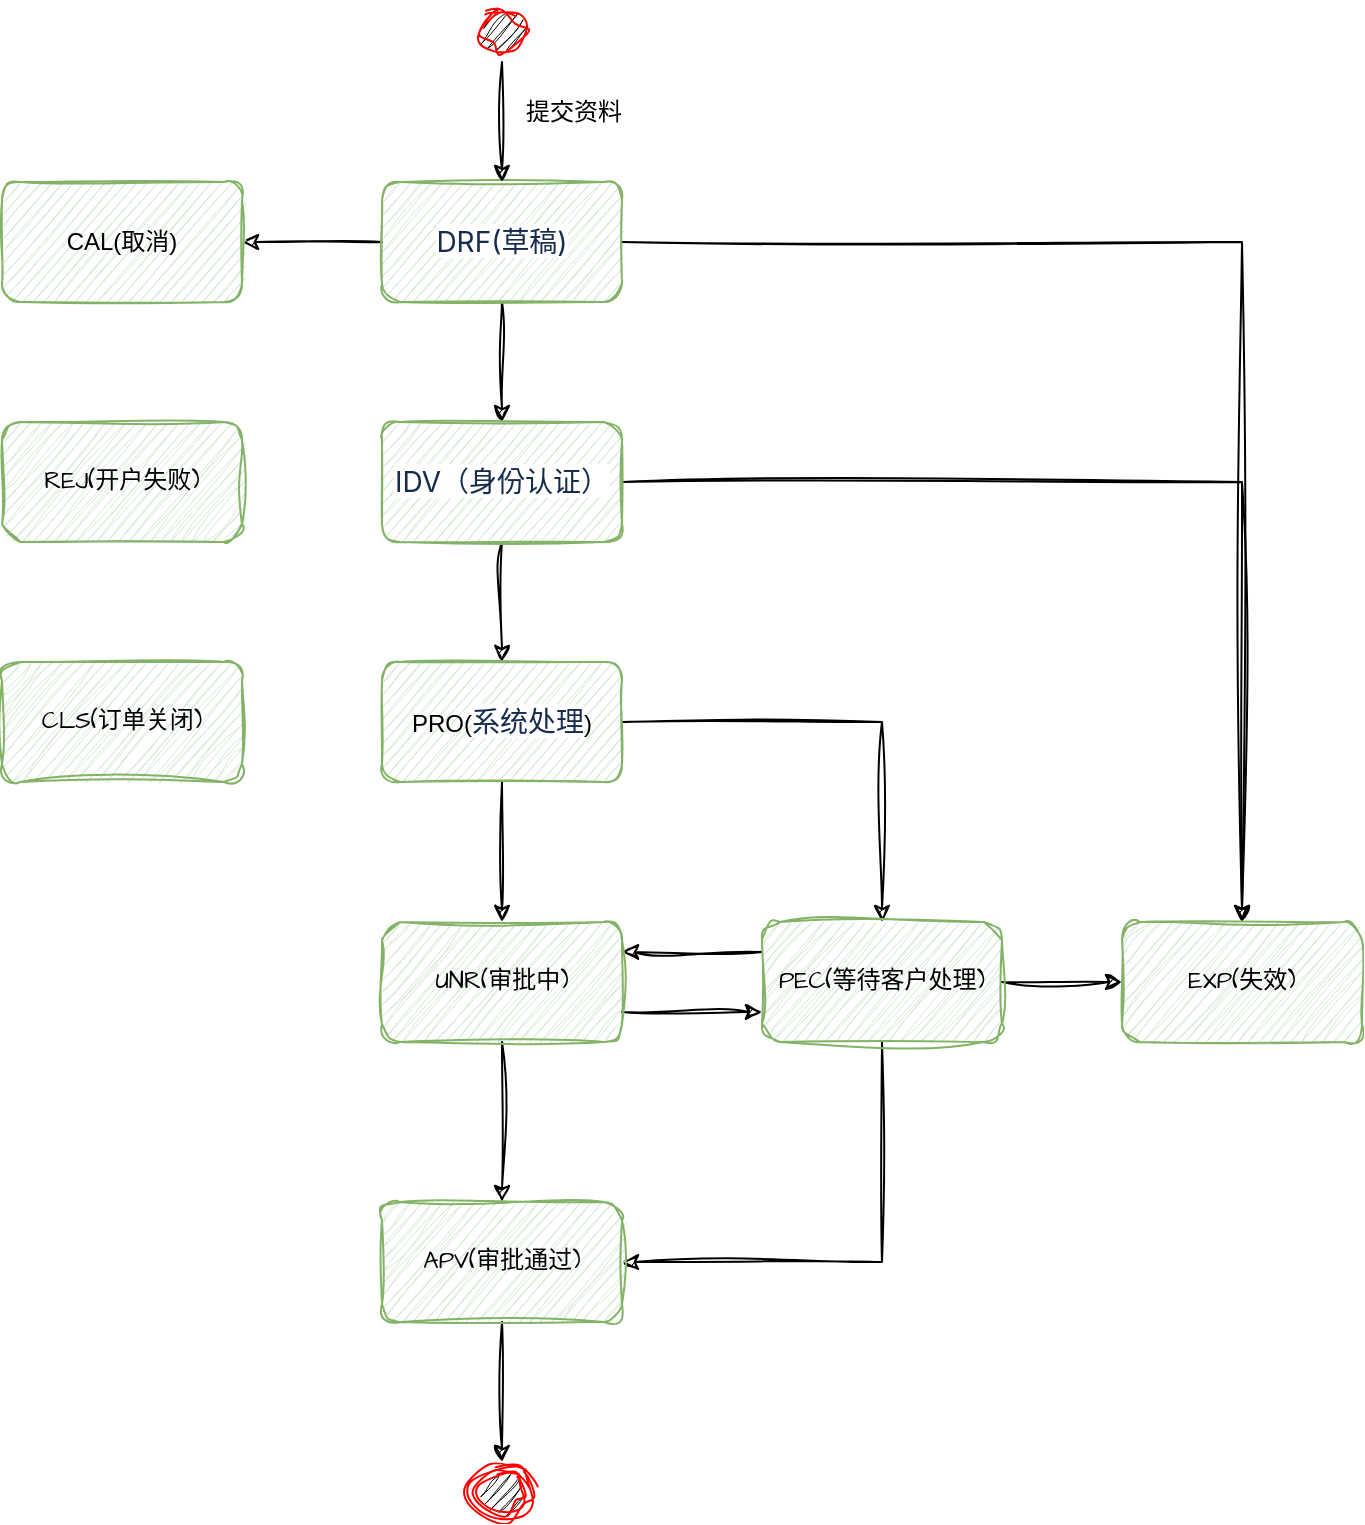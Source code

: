 <mxfile version="20.4.1" type="github">
  <diagram id="Y1s6XidtlsMYhzxnC9k6" name="第 1 页">
    <mxGraphModel dx="1422" dy="762" grid="1" gridSize="10" guides="1" tooltips="1" connect="1" arrows="1" fold="1" page="1" pageScale="1" pageWidth="827" pageHeight="1169" math="0" shadow="0">
      <root>
        <mxCell id="0" />
        <mxCell id="1" parent="0" />
        <mxCell id="w5qXUssnNhhFmJlIJuAB-5" style="edgeStyle=orthogonalEdgeStyle;rounded=0;orthogonalLoop=1;jettySize=auto;html=1;exitX=0;exitY=0.5;exitDx=0;exitDy=0;sketch=1;" parent="1" source="w5qXUssnNhhFmJlIJuAB-1" target="w5qXUssnNhhFmJlIJuAB-4" edge="1">
          <mxGeometry relative="1" as="geometry" />
        </mxCell>
        <mxCell id="w5qXUssnNhhFmJlIJuAB-8" style="edgeStyle=orthogonalEdgeStyle;rounded=0;sketch=1;hachureGap=4;jiggle=2;orthogonalLoop=1;jettySize=auto;html=1;exitX=0.5;exitY=1;exitDx=0;exitDy=0;fontFamily=Architects Daughter;fontSource=https%3A%2F%2Ffonts.googleapis.com%2Fcss%3Ffamily%3DArchitects%2BDaughter;fontSize=12;" parent="1" source="w5qXUssnNhhFmJlIJuAB-1" target="w5qXUssnNhhFmJlIJuAB-2" edge="1">
          <mxGeometry relative="1" as="geometry" />
        </mxCell>
        <mxCell id="w5qXUssnNhhFmJlIJuAB-20" style="edgeStyle=orthogonalEdgeStyle;rounded=0;sketch=1;hachureGap=4;jiggle=2;orthogonalLoop=1;jettySize=auto;html=1;fontFamily=Architects Daughter;fontSource=https%3A%2F%2Ffonts.googleapis.com%2Fcss%3Ffamily%3DArchitects%2BDaughter;fontSize=12;entryX=0.5;entryY=0;entryDx=0;entryDy=0;" parent="1" source="w5qXUssnNhhFmJlIJuAB-1" target="w5qXUssnNhhFmJlIJuAB-6" edge="1">
          <mxGeometry relative="1" as="geometry">
            <Array as="points">
              <mxPoint x="694" y="140" />
            </Array>
          </mxGeometry>
        </mxCell>
        <mxCell id="w5qXUssnNhhFmJlIJuAB-1" value="&lt;span style=&quot;color: rgb(23, 43, 77); font-family: -apple-system, BlinkMacSystemFont, &amp;quot;Segoe UI&amp;quot;, Roboto, Oxygen, Ubuntu, &amp;quot;Fira Sans&amp;quot;, &amp;quot;Droid Sans&amp;quot;, &amp;quot;Helvetica Neue&amp;quot;, sans-serif; font-size: 14px; text-align: left; background-color: rgb(255, 255, 255);&quot;&gt;DRF(草稿)&lt;/span&gt;" style="rounded=1;whiteSpace=wrap;html=1;sketch=1;fillColor=#d5e8d4;strokeColor=#82b366;" parent="1" vertex="1">
          <mxGeometry x="264" y="110" width="120" height="60" as="geometry" />
        </mxCell>
        <mxCell id="w5qXUssnNhhFmJlIJuAB-9" style="edgeStyle=orthogonalEdgeStyle;rounded=0;sketch=1;hachureGap=4;jiggle=2;orthogonalLoop=1;jettySize=auto;html=1;exitX=0.5;exitY=1;exitDx=0;exitDy=0;fontFamily=Architects Daughter;fontSource=https%3A%2F%2Ffonts.googleapis.com%2Fcss%3Ffamily%3DArchitects%2BDaughter;fontSize=12;" parent="1" source="w5qXUssnNhhFmJlIJuAB-2" target="w5qXUssnNhhFmJlIJuAB-3" edge="1">
          <mxGeometry relative="1" as="geometry" />
        </mxCell>
        <mxCell id="w5qXUssnNhhFmJlIJuAB-22" style="edgeStyle=orthogonalEdgeStyle;rounded=0;sketch=1;hachureGap=4;jiggle=2;orthogonalLoop=1;jettySize=auto;html=1;exitX=1;exitY=0.5;exitDx=0;exitDy=0;fontFamily=Architects Daughter;fontSource=https%3A%2F%2Ffonts.googleapis.com%2Fcss%3Ffamily%3DArchitects%2BDaughter;fontSize=12;entryX=0.5;entryY=0;entryDx=0;entryDy=0;" parent="1" source="w5qXUssnNhhFmJlIJuAB-2" target="w5qXUssnNhhFmJlIJuAB-6" edge="1">
          <mxGeometry relative="1" as="geometry">
            <mxPoint x="704" y="370" as="targetPoint" />
          </mxGeometry>
        </mxCell>
        <mxCell id="w5qXUssnNhhFmJlIJuAB-2" value="&lt;span style=&quot;color: rgb(23, 43, 77); font-family: -apple-system, BlinkMacSystemFont, &amp;quot;Segoe UI&amp;quot;, Roboto, Oxygen, Ubuntu, &amp;quot;Fira Sans&amp;quot;, &amp;quot;Droid Sans&amp;quot;, &amp;quot;Helvetica Neue&amp;quot;, sans-serif; font-size: 14px; text-align: left; background-color: rgb(255, 255, 255);&quot;&gt;IDV（身份认证）&lt;/span&gt;" style="rounded=1;whiteSpace=wrap;html=1;sketch=1;fillColor=#d5e8d4;strokeColor=#82b366;" parent="1" vertex="1">
          <mxGeometry x="264" y="230" width="120" height="60" as="geometry" />
        </mxCell>
        <mxCell id="w5qXUssnNhhFmJlIJuAB-15" style="edgeStyle=orthogonalEdgeStyle;rounded=0;sketch=1;hachureGap=4;jiggle=2;orthogonalLoop=1;jettySize=auto;html=1;exitX=0.5;exitY=1;exitDx=0;exitDy=0;fontFamily=Architects Daughter;fontSource=https%3A%2F%2Ffonts.googleapis.com%2Fcss%3Ffamily%3DArchitects%2BDaughter;fontSize=12;" parent="1" source="w5qXUssnNhhFmJlIJuAB-3" target="w5qXUssnNhhFmJlIJuAB-11" edge="1">
          <mxGeometry relative="1" as="geometry" />
        </mxCell>
        <mxCell id="w5qXUssnNhhFmJlIJuAB-16" style="edgeStyle=orthogonalEdgeStyle;rounded=0;sketch=1;hachureGap=4;jiggle=2;orthogonalLoop=1;jettySize=auto;html=1;exitX=1;exitY=0.5;exitDx=0;exitDy=0;fontFamily=Architects Daughter;fontSource=https%3A%2F%2Ffonts.googleapis.com%2Fcss%3Ffamily%3DArchitects%2BDaughter;fontSize=12;" parent="1" source="w5qXUssnNhhFmJlIJuAB-3" target="w5qXUssnNhhFmJlIJuAB-7" edge="1">
          <mxGeometry relative="1" as="geometry" />
        </mxCell>
        <mxCell id="w5qXUssnNhhFmJlIJuAB-3" value="PRO(&lt;span style=&quot;color: rgb(23, 43, 77); font-family: -apple-system, BlinkMacSystemFont, &amp;quot;Segoe UI&amp;quot;, Roboto, Oxygen, Ubuntu, &amp;quot;Fira Sans&amp;quot;, &amp;quot;Droid Sans&amp;quot;, &amp;quot;Helvetica Neue&amp;quot;, sans-serif; font-size: 14px; text-align: left; background-color: rgb(255, 255, 255);&quot;&gt;系统处理&lt;/span&gt;)" style="rounded=1;whiteSpace=wrap;html=1;sketch=1;fillColor=#d5e8d4;strokeColor=#82b366;" parent="1" vertex="1">
          <mxGeometry x="264" y="350" width="120" height="60" as="geometry" />
        </mxCell>
        <mxCell id="w5qXUssnNhhFmJlIJuAB-4" value="CAL(取消)" style="rounded=1;whiteSpace=wrap;html=1;sketch=1;fillColor=#d5e8d4;strokeColor=#82b366;" parent="1" vertex="1">
          <mxGeometry x="74" y="110" width="120" height="60" as="geometry" />
        </mxCell>
        <mxCell id="w5qXUssnNhhFmJlIJuAB-6" value="EXP(失效)" style="rounded=1;whiteSpace=wrap;html=1;sketch=1;hachureGap=4;jiggle=2;fontFamily=Architects Daughter;fontSource=https%3A%2F%2Ffonts.googleapis.com%2Fcss%3Ffamily%3DArchitects%2BDaughter;fontSize=12;fillColor=#d5e8d4;strokeColor=#82b366;" parent="1" vertex="1">
          <mxGeometry x="634" y="480" width="120" height="60" as="geometry" />
        </mxCell>
        <mxCell id="w5qXUssnNhhFmJlIJuAB-19" style="edgeStyle=orthogonalEdgeStyle;rounded=0;sketch=1;hachureGap=4;jiggle=2;orthogonalLoop=1;jettySize=auto;html=1;exitX=0.5;exitY=1;exitDx=0;exitDy=0;entryX=1;entryY=0.5;entryDx=0;entryDy=0;fontFamily=Architects Daughter;fontSource=https%3A%2F%2Ffonts.googleapis.com%2Fcss%3Ffamily%3DArchitects%2BDaughter;fontSize=12;" parent="1" source="w5qXUssnNhhFmJlIJuAB-7" target="w5qXUssnNhhFmJlIJuAB-13" edge="1">
          <mxGeometry relative="1" as="geometry" />
        </mxCell>
        <mxCell id="w5qXUssnNhhFmJlIJuAB-23" style="edgeStyle=orthogonalEdgeStyle;rounded=0;sketch=1;hachureGap=4;jiggle=2;orthogonalLoop=1;jettySize=auto;html=1;exitX=1;exitY=0.5;exitDx=0;exitDy=0;entryX=0;entryY=0.5;entryDx=0;entryDy=0;fontFamily=Architects Daughter;fontSource=https%3A%2F%2Ffonts.googleapis.com%2Fcss%3Ffamily%3DArchitects%2BDaughter;fontSize=12;" parent="1" source="w5qXUssnNhhFmJlIJuAB-7" target="w5qXUssnNhhFmJlIJuAB-6" edge="1">
          <mxGeometry relative="1" as="geometry" />
        </mxCell>
        <mxCell id="w5qXUssnNhhFmJlIJuAB-26" style="edgeStyle=orthogonalEdgeStyle;rounded=0;sketch=1;hachureGap=4;jiggle=2;orthogonalLoop=1;jettySize=auto;html=1;exitX=0;exitY=0.25;exitDx=0;exitDy=0;entryX=1;entryY=0.25;entryDx=0;entryDy=0;fontFamily=Architects Daughter;fontSource=https%3A%2F%2Ffonts.googleapis.com%2Fcss%3Ffamily%3DArchitects%2BDaughter;fontSize=12;" parent="1" source="w5qXUssnNhhFmJlIJuAB-7" target="w5qXUssnNhhFmJlIJuAB-11" edge="1">
          <mxGeometry relative="1" as="geometry" />
        </mxCell>
        <mxCell id="w5qXUssnNhhFmJlIJuAB-7" value="PEC(等待客户处理)" style="rounded=1;whiteSpace=wrap;html=1;sketch=1;hachureGap=4;jiggle=2;fontFamily=Architects Daughter;fontSource=https%3A%2F%2Ffonts.googleapis.com%2Fcss%3Ffamily%3DArchitects%2BDaughter;fontSize=12;fillColor=#d5e8d4;strokeColor=#82b366;" parent="1" vertex="1">
          <mxGeometry x="454" y="480" width="120" height="60" as="geometry" />
        </mxCell>
        <mxCell id="w5qXUssnNhhFmJlIJuAB-14" style="edgeStyle=orthogonalEdgeStyle;rounded=0;sketch=1;hachureGap=4;jiggle=2;orthogonalLoop=1;jettySize=auto;html=1;exitX=0.5;exitY=1;exitDx=0;exitDy=0;fontFamily=Architects Daughter;fontSource=https%3A%2F%2Ffonts.googleapis.com%2Fcss%3Ffamily%3DArchitects%2BDaughter;fontSize=12;" parent="1" source="w5qXUssnNhhFmJlIJuAB-11" target="w5qXUssnNhhFmJlIJuAB-13" edge="1">
          <mxGeometry relative="1" as="geometry" />
        </mxCell>
        <mxCell id="w5qXUssnNhhFmJlIJuAB-18" style="edgeStyle=orthogonalEdgeStyle;rounded=0;sketch=1;hachureGap=4;jiggle=2;orthogonalLoop=1;jettySize=auto;html=1;exitX=1;exitY=0.75;exitDx=0;exitDy=0;entryX=0;entryY=0.75;entryDx=0;entryDy=0;fontFamily=Architects Daughter;fontSource=https%3A%2F%2Ffonts.googleapis.com%2Fcss%3Ffamily%3DArchitects%2BDaughter;fontSize=12;" parent="1" source="w5qXUssnNhhFmJlIJuAB-11" target="w5qXUssnNhhFmJlIJuAB-7" edge="1">
          <mxGeometry relative="1" as="geometry" />
        </mxCell>
        <mxCell id="w5qXUssnNhhFmJlIJuAB-11" value="UNR(审批中)" style="rounded=1;whiteSpace=wrap;html=1;sketch=1;hachureGap=4;jiggle=2;fontFamily=Architects Daughter;fontSource=https%3A%2F%2Ffonts.googleapis.com%2Fcss%3Ffamily%3DArchitects%2BDaughter;fontSize=12;fillColor=#d5e8d4;strokeColor=#82b366;" parent="1" vertex="1">
          <mxGeometry x="264" y="480" width="120" height="60" as="geometry" />
        </mxCell>
        <mxCell id="w5qXUssnNhhFmJlIJuAB-31" style="edgeStyle=orthogonalEdgeStyle;rounded=0;sketch=1;hachureGap=4;jiggle=2;orthogonalLoop=1;jettySize=auto;html=1;exitX=0.5;exitY=1;exitDx=0;exitDy=0;fontFamily=Architects Daughter;fontSource=https%3A%2F%2Ffonts.googleapis.com%2Fcss%3Ffamily%3DArchitects%2BDaughter;fontSize=12;" parent="1" source="w5qXUssnNhhFmJlIJuAB-13" target="w5qXUssnNhhFmJlIJuAB-29" edge="1">
          <mxGeometry relative="1" as="geometry" />
        </mxCell>
        <mxCell id="w5qXUssnNhhFmJlIJuAB-13" value="APV(审批通过)" style="rounded=1;whiteSpace=wrap;html=1;sketch=1;hachureGap=4;jiggle=2;fontFamily=Architects Daughter;fontSource=https%3A%2F%2Ffonts.googleapis.com%2Fcss%3Ffamily%3DArchitects%2BDaughter;fontSize=12;fillColor=#d5e8d4;strokeColor=#82b366;" parent="1" vertex="1">
          <mxGeometry x="264" y="620" width="120" height="60" as="geometry" />
        </mxCell>
        <mxCell id="w5qXUssnNhhFmJlIJuAB-24" value="REJ(开户失败)" style="rounded=1;whiteSpace=wrap;html=1;sketch=1;hachureGap=4;jiggle=2;fontFamily=Architects Daughter;fontSource=https%3A%2F%2Ffonts.googleapis.com%2Fcss%3Ffamily%3DArchitects%2BDaughter;fontSize=12;fillColor=#d5e8d4;strokeColor=#82b366;" parent="1" vertex="1">
          <mxGeometry x="74" y="230" width="120" height="60" as="geometry" />
        </mxCell>
        <mxCell id="w5qXUssnNhhFmJlIJuAB-25" value="CLS(订单关闭)" style="rounded=1;whiteSpace=wrap;html=1;sketch=1;hachureGap=4;jiggle=2;fontFamily=Architects Daughter;fontSource=https%3A%2F%2Ffonts.googleapis.com%2Fcss%3Ffamily%3DArchitects%2BDaughter;fontSize=12;fillColor=#d5e8d4;strokeColor=#82b366;" parent="1" vertex="1">
          <mxGeometry x="74" y="350" width="120" height="60" as="geometry" />
        </mxCell>
        <mxCell id="w5qXUssnNhhFmJlIJuAB-29" value="" style="ellipse;html=1;shape=endState;fillColor=#000000;strokeColor=#ff0000;sketch=1;hachureGap=4;jiggle=2;fontFamily=Architects Daughter;fontSource=https%3A%2F%2Ffonts.googleapis.com%2Fcss%3Ffamily%3DArchitects%2BDaughter;fontSize=12;" parent="1" vertex="1">
          <mxGeometry x="309" y="750" width="30" height="30" as="geometry" />
        </mxCell>
        <mxCell id="w5qXUssnNhhFmJlIJuAB-34" style="edgeStyle=orthogonalEdgeStyle;rounded=0;sketch=1;hachureGap=4;jiggle=2;orthogonalLoop=1;jettySize=auto;html=1;exitX=0.5;exitY=1;exitDx=0;exitDy=0;fontFamily=Architects Daughter;fontSource=https%3A%2F%2Ffonts.googleapis.com%2Fcss%3Ffamily%3DArchitects%2BDaughter;fontSize=12;" parent="1" source="w5qXUssnNhhFmJlIJuAB-32" target="w5qXUssnNhhFmJlIJuAB-1" edge="1">
          <mxGeometry relative="1" as="geometry" />
        </mxCell>
        <mxCell id="w5qXUssnNhhFmJlIJuAB-32" value="" style="ellipse;html=1;shape=startState;fillColor=#000000;strokeColor=#ff0000;sketch=1;hachureGap=4;jiggle=2;fontFamily=Architects Daughter;fontSource=https%3A%2F%2Ffonts.googleapis.com%2Fcss%3Ffamily%3DArchitects%2BDaughter;fontSize=12;" parent="1" vertex="1">
          <mxGeometry x="309" y="20" width="30" height="30" as="geometry" />
        </mxCell>
        <mxCell id="hHmuncxwTVArxrH35ekW-1" value="提交资料" style="text;html=1;strokeColor=none;fillColor=none;align=center;verticalAlign=middle;whiteSpace=wrap;rounded=0;" vertex="1" parent="1">
          <mxGeometry x="330" y="60" width="60" height="30" as="geometry" />
        </mxCell>
      </root>
    </mxGraphModel>
  </diagram>
</mxfile>
